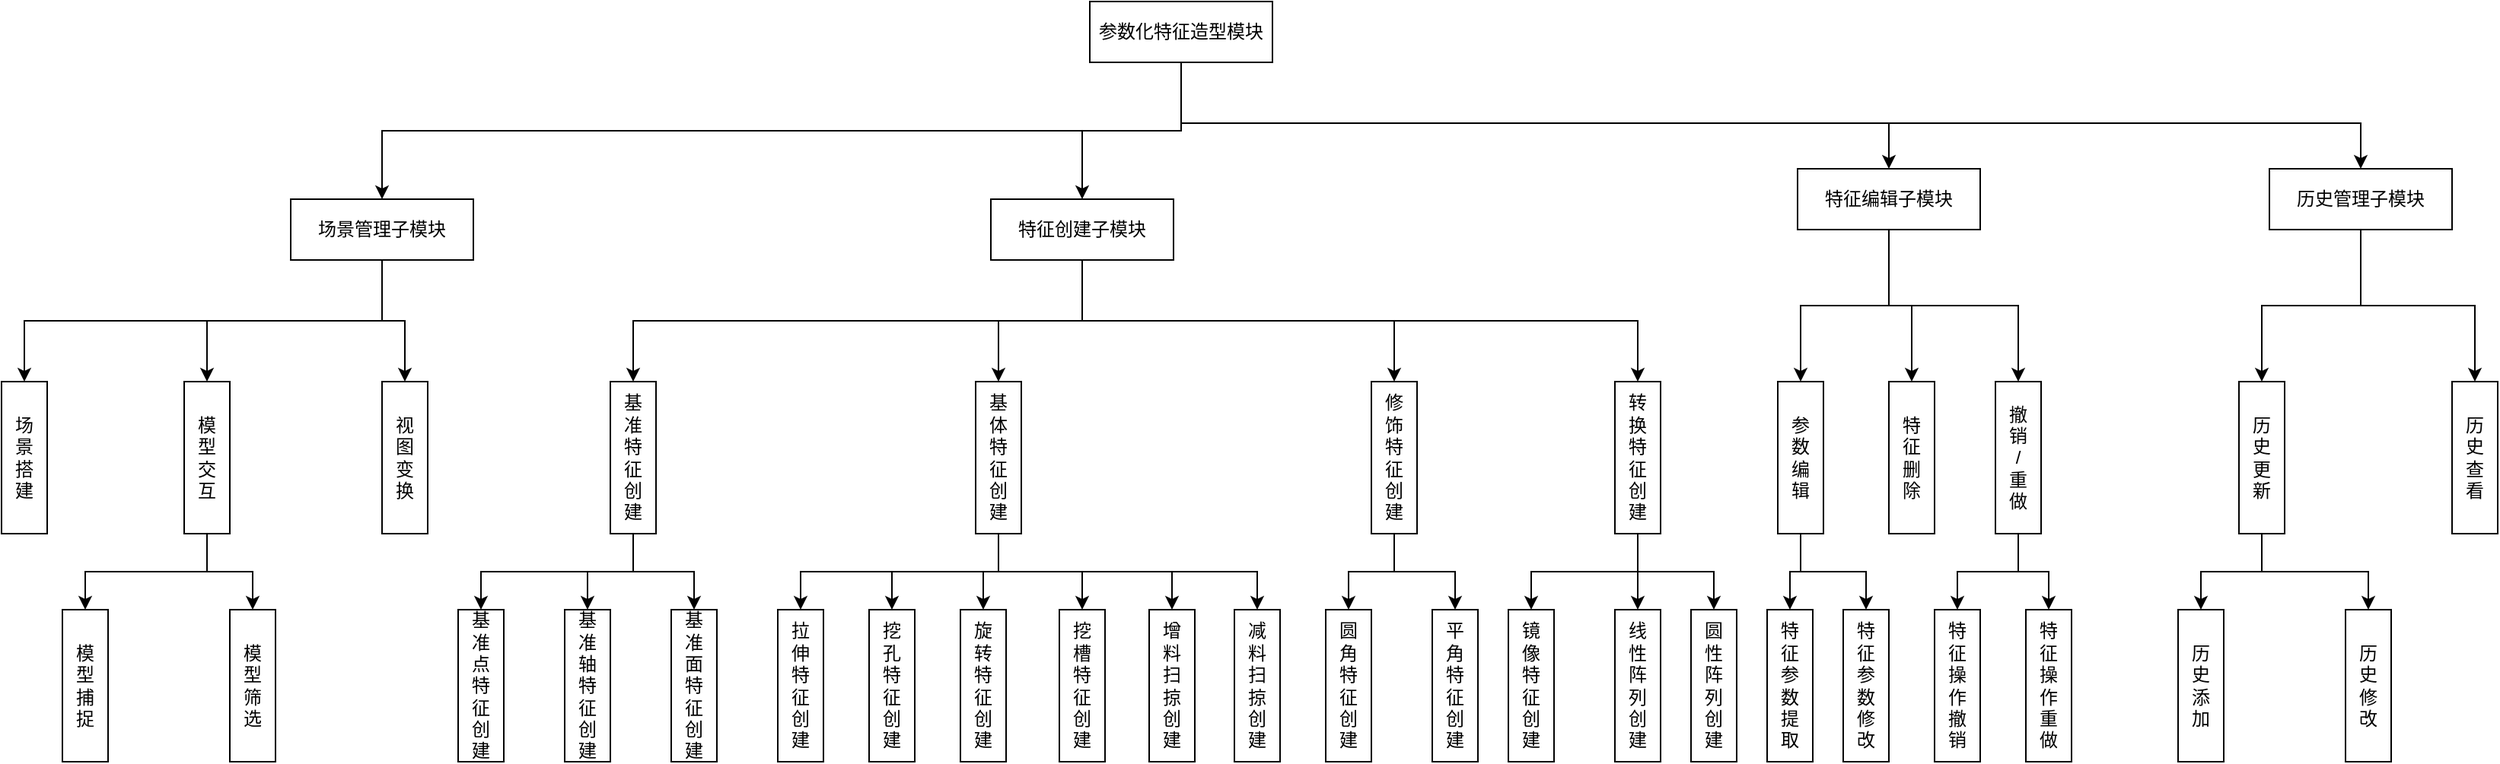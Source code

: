 <mxfile version="21.1.8" type="github">
  <diagram name="第 1 页" id="KuKHvHjNwTbAupqgn_qL">
    <mxGraphModel dx="2670" dy="829" grid="1" gridSize="10" guides="1" tooltips="1" connect="1" arrows="1" fold="1" page="1" pageScale="1" pageWidth="827" pageHeight="1169" math="0" shadow="0">
      <root>
        <mxCell id="0" />
        <mxCell id="1" parent="0" />
        <mxCell id="jY3J1ebLBUYD6axS380D-57" style="edgeStyle=orthogonalEdgeStyle;rounded=0;orthogonalLoop=1;jettySize=auto;html=1;" edge="1" parent="1" source="jY3J1ebLBUYD6axS380D-1" target="jY3J1ebLBUYD6axS380D-5">
          <mxGeometry relative="1" as="geometry">
            <Array as="points">
              <mxPoint x="435" y="90" />
              <mxPoint x="900" y="90" />
            </Array>
          </mxGeometry>
        </mxCell>
        <mxCell id="jY3J1ebLBUYD6axS380D-1" value="参数化特征造型模块" style="rounded=0;whiteSpace=wrap;html=1;" vertex="1" parent="1">
          <mxGeometry x="375" y="10" width="120" height="40" as="geometry" />
        </mxCell>
        <mxCell id="jY3J1ebLBUYD6axS380D-2" value="场景管理子模块" style="rounded=0;whiteSpace=wrap;html=1;" vertex="1" parent="1">
          <mxGeometry x="-150" y="140" width="120" height="40" as="geometry" />
        </mxCell>
        <mxCell id="jY3J1ebLBUYD6axS380D-3" value="特征创建子模块" style="rounded=0;whiteSpace=wrap;html=1;" vertex="1" parent="1">
          <mxGeometry x="310" y="140" width="120" height="40" as="geometry" />
        </mxCell>
        <mxCell id="jY3J1ebLBUYD6axS380D-4" value="历史管理子模块" style="rounded=0;whiteSpace=wrap;html=1;" vertex="1" parent="1">
          <mxGeometry x="1150" y="120" width="120" height="40" as="geometry" />
        </mxCell>
        <mxCell id="jY3J1ebLBUYD6axS380D-5" value="特征编辑子模块" style="rounded=0;whiteSpace=wrap;html=1;" vertex="1" parent="1">
          <mxGeometry x="840" y="120" width="120" height="40" as="geometry" />
        </mxCell>
        <mxCell id="jY3J1ebLBUYD6axS380D-6" value="场&lt;br&gt;景&lt;br&gt;搭&lt;br&gt;建" style="rounded=0;whiteSpace=wrap;html=1;" vertex="1" parent="1">
          <mxGeometry x="-340" y="260" width="30" height="100" as="geometry" />
        </mxCell>
        <mxCell id="jY3J1ebLBUYD6axS380D-7" value="模&lt;br&gt;型&lt;br&gt;交&lt;br&gt;互" style="rounded=0;whiteSpace=wrap;html=1;" vertex="1" parent="1">
          <mxGeometry x="-220" y="260" width="30" height="100" as="geometry" />
        </mxCell>
        <mxCell id="jY3J1ebLBUYD6axS380D-8" value="视&lt;br&gt;图&lt;br&gt;变&lt;br&gt;换" style="rounded=0;whiteSpace=wrap;html=1;" vertex="1" parent="1">
          <mxGeometry x="-90" y="260" width="30" height="100" as="geometry" />
        </mxCell>
        <mxCell id="jY3J1ebLBUYD6axS380D-9" value="模&lt;br&gt;型&lt;br&gt;捕&lt;br&gt;捉" style="rounded=0;whiteSpace=wrap;html=1;" vertex="1" parent="1">
          <mxGeometry x="-300" y="410" width="30" height="100" as="geometry" />
        </mxCell>
        <mxCell id="jY3J1ebLBUYD6axS380D-10" value="模&lt;br&gt;型&lt;br&gt;筛&lt;br&gt;选" style="rounded=0;whiteSpace=wrap;html=1;" vertex="1" parent="1">
          <mxGeometry x="-190" y="410" width="30" height="100" as="geometry" />
        </mxCell>
        <mxCell id="jY3J1ebLBUYD6axS380D-11" value="基&lt;br&gt;准&lt;br&gt;特&lt;br&gt;征&lt;br&gt;创&lt;br&gt;建" style="rounded=0;whiteSpace=wrap;html=1;" vertex="1" parent="1">
          <mxGeometry x="60" y="260" width="30" height="100" as="geometry" />
        </mxCell>
        <mxCell id="jY3J1ebLBUYD6axS380D-12" value="基&lt;br&gt;体&lt;br&gt;特&lt;br&gt;征&lt;br&gt;创&lt;br&gt;建" style="rounded=0;whiteSpace=wrap;html=1;" vertex="1" parent="1">
          <mxGeometry x="300" y="260" width="30" height="100" as="geometry" />
        </mxCell>
        <mxCell id="jY3J1ebLBUYD6axS380D-13" value="转&lt;br&gt;换&lt;br&gt;特&lt;br&gt;征&lt;br&gt;创&lt;br&gt;建" style="rounded=0;whiteSpace=wrap;html=1;" vertex="1" parent="1">
          <mxGeometry x="720" y="260" width="30" height="100" as="geometry" />
        </mxCell>
        <mxCell id="jY3J1ebLBUYD6axS380D-14" value="修&lt;br&gt;饰&lt;br&gt;特&lt;br&gt;征&lt;br&gt;创&lt;br&gt;建" style="rounded=0;whiteSpace=wrap;html=1;" vertex="1" parent="1">
          <mxGeometry x="560" y="260" width="30" height="100" as="geometry" />
        </mxCell>
        <mxCell id="jY3J1ebLBUYD6axS380D-15" value="基&lt;br&gt;准&lt;br&gt;点&lt;br&gt;特&lt;br&gt;征&lt;br&gt;创&lt;br&gt;建" style="rounded=0;whiteSpace=wrap;html=1;" vertex="1" parent="1">
          <mxGeometry x="-40" y="410" width="30" height="100" as="geometry" />
        </mxCell>
        <mxCell id="jY3J1ebLBUYD6axS380D-16" value="拉&lt;br&gt;伸&lt;br&gt;特&lt;br&gt;征&lt;br&gt;创&lt;br&gt;建" style="rounded=0;whiteSpace=wrap;html=1;" vertex="1" parent="1">
          <mxGeometry x="170" y="410" width="30" height="100" as="geometry" />
        </mxCell>
        <mxCell id="jY3J1ebLBUYD6axS380D-17" value="旋&lt;br&gt;转&lt;br&gt;特&lt;br&gt;征&lt;br&gt;创&lt;br&gt;建" style="rounded=0;whiteSpace=wrap;html=1;" vertex="1" parent="1">
          <mxGeometry x="290" y="410" width="30" height="100" as="geometry" />
        </mxCell>
        <mxCell id="jY3J1ebLBUYD6axS380D-18" value="挖&lt;br&gt;孔&lt;br&gt;特&lt;br&gt;征&lt;br&gt;创&lt;br&gt;建" style="rounded=0;whiteSpace=wrap;html=1;" vertex="1" parent="1">
          <mxGeometry x="230" y="410" width="30" height="100" as="geometry" />
        </mxCell>
        <mxCell id="jY3J1ebLBUYD6axS380D-19" value="挖&lt;br&gt;槽&lt;br&gt;特&lt;br&gt;征&lt;br&gt;创&lt;br&gt;建" style="rounded=0;whiteSpace=wrap;html=1;" vertex="1" parent="1">
          <mxGeometry x="355" y="410" width="30" height="100" as="geometry" />
        </mxCell>
        <mxCell id="jY3J1ebLBUYD6axS380D-20" value="基&lt;br&gt;准&lt;br&gt;轴&lt;br&gt;特&lt;br&gt;征&lt;br&gt;创&lt;br&gt;建" style="rounded=0;whiteSpace=wrap;html=1;" vertex="1" parent="1">
          <mxGeometry x="30" y="410" width="30" height="100" as="geometry" />
        </mxCell>
        <mxCell id="jY3J1ebLBUYD6axS380D-21" value="基&lt;br&gt;准&lt;br&gt;面&lt;br&gt;特&lt;br&gt;征&lt;br&gt;创&lt;br&gt;建" style="rounded=0;whiteSpace=wrap;html=1;" vertex="1" parent="1">
          <mxGeometry x="100" y="410" width="30" height="100" as="geometry" />
        </mxCell>
        <mxCell id="jY3J1ebLBUYD6axS380D-23" value="增&lt;br&gt;料&lt;br&gt;扫&lt;br&gt;掠&lt;br&gt;创&lt;br&gt;建" style="rounded=0;whiteSpace=wrap;html=1;" vertex="1" parent="1">
          <mxGeometry x="414" y="410" width="30" height="100" as="geometry" />
        </mxCell>
        <mxCell id="jY3J1ebLBUYD6axS380D-24" value="减&lt;br&gt;料&lt;br&gt;扫&lt;br&gt;掠&lt;br&gt;创&lt;br&gt;建" style="rounded=0;whiteSpace=wrap;html=1;" vertex="1" parent="1">
          <mxGeometry x="470" y="410" width="30" height="100" as="geometry" />
        </mxCell>
        <mxCell id="jY3J1ebLBUYD6axS380D-25" value="圆&lt;br&gt;角&lt;br&gt;特&lt;br&gt;征&lt;br&gt;创&lt;br&gt;建" style="rounded=0;whiteSpace=wrap;html=1;" vertex="1" parent="1">
          <mxGeometry x="530" y="410" width="30" height="100" as="geometry" />
        </mxCell>
        <mxCell id="jY3J1ebLBUYD6axS380D-26" value="平&lt;br&gt;角&lt;br&gt;特&lt;br&gt;征&lt;br&gt;创&lt;br&gt;建" style="rounded=0;whiteSpace=wrap;html=1;" vertex="1" parent="1">
          <mxGeometry x="600" y="410" width="30" height="100" as="geometry" />
        </mxCell>
        <mxCell id="jY3J1ebLBUYD6axS380D-27" value="镜&lt;br&gt;像&lt;br&gt;特&lt;br&gt;征&lt;br&gt;创&lt;br&gt;建" style="rounded=0;whiteSpace=wrap;html=1;" vertex="1" parent="1">
          <mxGeometry x="650" y="410" width="30" height="100" as="geometry" />
        </mxCell>
        <mxCell id="jY3J1ebLBUYD6axS380D-28" value="线&lt;br&gt;性&lt;br&gt;阵&lt;br&gt;列&lt;br&gt;创&lt;br&gt;建" style="rounded=0;whiteSpace=wrap;html=1;" vertex="1" parent="1">
          <mxGeometry x="720" y="410" width="30" height="100" as="geometry" />
        </mxCell>
        <mxCell id="jY3J1ebLBUYD6axS380D-29" value="圆&lt;br&gt;性&lt;br&gt;阵&lt;br&gt;列&lt;br&gt;创&lt;br&gt;建" style="rounded=0;whiteSpace=wrap;html=1;" vertex="1" parent="1">
          <mxGeometry x="770" y="410" width="30" height="100" as="geometry" />
        </mxCell>
        <mxCell id="jY3J1ebLBUYD6axS380D-30" value="参&lt;br&gt;数&lt;br&gt;编&lt;br&gt;辑" style="rounded=0;whiteSpace=wrap;html=1;" vertex="1" parent="1">
          <mxGeometry x="827" y="260" width="30" height="100" as="geometry" />
        </mxCell>
        <mxCell id="jY3J1ebLBUYD6axS380D-31" value="撤&lt;br&gt;销&lt;br&gt;/&lt;br&gt;重&lt;br&gt;做" style="rounded=0;whiteSpace=wrap;html=1;" vertex="1" parent="1">
          <mxGeometry x="970" y="260" width="30" height="100" as="geometry" />
        </mxCell>
        <mxCell id="jY3J1ebLBUYD6axS380D-32" value="特&lt;br&gt;征&lt;br&gt;参&lt;br&gt;数&lt;br&gt;提&lt;br&gt;取" style="rounded=0;whiteSpace=wrap;html=1;" vertex="1" parent="1">
          <mxGeometry x="820" y="410" width="30" height="100" as="geometry" />
        </mxCell>
        <mxCell id="jY3J1ebLBUYD6axS380D-33" value="特&lt;br&gt;征&lt;br&gt;参&lt;br&gt;数&lt;br&gt;修&lt;br&gt;改" style="rounded=0;whiteSpace=wrap;html=1;" vertex="1" parent="1">
          <mxGeometry x="870" y="410" width="30" height="100" as="geometry" />
        </mxCell>
        <mxCell id="jY3J1ebLBUYD6axS380D-34" value="特&lt;br&gt;征&lt;br&gt;操&lt;br&gt;作&lt;br&gt;重&lt;br&gt;做" style="rounded=0;whiteSpace=wrap;html=1;" vertex="1" parent="1">
          <mxGeometry x="990" y="410" width="30" height="100" as="geometry" />
        </mxCell>
        <mxCell id="jY3J1ebLBUYD6axS380D-35" value="特&lt;br&gt;征&lt;br&gt;操&lt;br&gt;作&lt;br&gt;撤&lt;br&gt;销" style="rounded=0;whiteSpace=wrap;html=1;" vertex="1" parent="1">
          <mxGeometry x="930" y="410" width="30" height="100" as="geometry" />
        </mxCell>
        <mxCell id="jY3J1ebLBUYD6axS380D-36" value="特&lt;br&gt;征&lt;br&gt;删&lt;br&gt;除" style="rounded=0;whiteSpace=wrap;html=1;" vertex="1" parent="1">
          <mxGeometry x="900" y="260" width="30" height="100" as="geometry" />
        </mxCell>
        <mxCell id="jY3J1ebLBUYD6axS380D-37" value="历&lt;br&gt;史&lt;br&gt;更&lt;br&gt;新" style="rounded=0;whiteSpace=wrap;html=1;" vertex="1" parent="1">
          <mxGeometry x="1130" y="260" width="30" height="100" as="geometry" />
        </mxCell>
        <mxCell id="jY3J1ebLBUYD6axS380D-38" value="历&lt;br&gt;史&lt;br&gt;查&lt;br&gt;看" style="rounded=0;whiteSpace=wrap;html=1;" vertex="1" parent="1">
          <mxGeometry x="1270" y="260" width="30" height="100" as="geometry" />
        </mxCell>
        <mxCell id="jY3J1ebLBUYD6axS380D-39" value="历&lt;br&gt;史&lt;br&gt;添&lt;br&gt;加" style="rounded=0;whiteSpace=wrap;html=1;" vertex="1" parent="1">
          <mxGeometry x="1090" y="410" width="30" height="100" as="geometry" />
        </mxCell>
        <mxCell id="jY3J1ebLBUYD6axS380D-40" value="历&lt;br&gt;史&lt;br&gt;修&lt;br&gt;改" style="rounded=0;whiteSpace=wrap;html=1;" vertex="1" parent="1">
          <mxGeometry x="1200" y="410" width="30" height="100" as="geometry" />
        </mxCell>
        <mxCell id="jY3J1ebLBUYD6axS380D-53" value="" style="endArrow=classic;html=1;rounded=0;exitX=0.5;exitY=1;exitDx=0;exitDy=0;entryX=0.5;entryY=0;entryDx=0;entryDy=0;edgeStyle=orthogonalEdgeStyle;" edge="1" parent="1" source="jY3J1ebLBUYD6axS380D-1" target="jY3J1ebLBUYD6axS380D-2">
          <mxGeometry width="50" height="50" relative="1" as="geometry">
            <mxPoint x="150" y="170" as="sourcePoint" />
            <mxPoint x="200" y="120" as="targetPoint" />
          </mxGeometry>
        </mxCell>
        <mxCell id="jY3J1ebLBUYD6axS380D-54" value="" style="endArrow=classic;html=1;rounded=0;exitX=0.5;exitY=1;exitDx=0;exitDy=0;entryX=0.5;entryY=0;entryDx=0;entryDy=0;edgeStyle=orthogonalEdgeStyle;" edge="1" parent="1" source="jY3J1ebLBUYD6axS380D-1" target="jY3J1ebLBUYD6axS380D-3">
          <mxGeometry width="50" height="50" relative="1" as="geometry">
            <mxPoint x="445" y="60" as="sourcePoint" />
            <mxPoint x="-80" y="150" as="targetPoint" />
            <Array as="points">
              <mxPoint x="435" y="95" />
              <mxPoint x="370" y="95" />
            </Array>
          </mxGeometry>
        </mxCell>
        <mxCell id="jY3J1ebLBUYD6axS380D-58" value="" style="endArrow=classic;html=1;rounded=0;edgeStyle=orthogonalEdgeStyle;exitX=0.5;exitY=1;exitDx=0;exitDy=0;" edge="1" parent="1" source="jY3J1ebLBUYD6axS380D-1" target="jY3J1ebLBUYD6axS380D-4">
          <mxGeometry width="50" height="50" relative="1" as="geometry">
            <mxPoint x="440" y="100" as="sourcePoint" />
            <mxPoint x="620" y="180" as="targetPoint" />
            <Array as="points">
              <mxPoint x="435" y="90" />
              <mxPoint x="1210" y="90" />
            </Array>
          </mxGeometry>
        </mxCell>
        <mxCell id="jY3J1ebLBUYD6axS380D-59" value="" style="endArrow=classic;html=1;rounded=0;exitX=0.5;exitY=1;exitDx=0;exitDy=0;entryX=0.5;entryY=0;entryDx=0;entryDy=0;edgeStyle=orthogonalEdgeStyle;" edge="1" parent="1" source="jY3J1ebLBUYD6axS380D-2" target="jY3J1ebLBUYD6axS380D-6">
          <mxGeometry width="50" height="50" relative="1" as="geometry">
            <mxPoint x="475" y="90" as="sourcePoint" />
            <mxPoint x="-50" y="180" as="targetPoint" />
          </mxGeometry>
        </mxCell>
        <mxCell id="jY3J1ebLBUYD6axS380D-60" value="" style="endArrow=classic;html=1;rounded=0;exitX=0.5;exitY=1;exitDx=0;exitDy=0;entryX=0.5;entryY=0;entryDx=0;entryDy=0;edgeStyle=orthogonalEdgeStyle;" edge="1" parent="1" source="jY3J1ebLBUYD6axS380D-2" target="jY3J1ebLBUYD6axS380D-7">
          <mxGeometry width="50" height="50" relative="1" as="geometry">
            <mxPoint x="485" y="100" as="sourcePoint" />
            <mxPoint x="-40" y="190" as="targetPoint" />
          </mxGeometry>
        </mxCell>
        <mxCell id="jY3J1ebLBUYD6axS380D-61" value="" style="endArrow=classic;html=1;rounded=0;exitX=0.5;exitY=1;exitDx=0;exitDy=0;entryX=0.5;entryY=0;entryDx=0;entryDy=0;edgeStyle=orthogonalEdgeStyle;" edge="1" parent="1" source="jY3J1ebLBUYD6axS380D-2" target="jY3J1ebLBUYD6axS380D-8">
          <mxGeometry width="50" height="50" relative="1" as="geometry">
            <mxPoint x="495" y="110" as="sourcePoint" />
            <mxPoint x="-30" y="200" as="targetPoint" />
          </mxGeometry>
        </mxCell>
        <mxCell id="jY3J1ebLBUYD6axS380D-62" value="" style="endArrow=classic;html=1;rounded=0;entryX=0.5;entryY=0;entryDx=0;entryDy=0;edgeStyle=orthogonalEdgeStyle;exitX=0.5;exitY=1;exitDx=0;exitDy=0;" edge="1" parent="1" source="jY3J1ebLBUYD6axS380D-7" target="jY3J1ebLBUYD6axS380D-9">
          <mxGeometry width="50" height="50" relative="1" as="geometry">
            <mxPoint x="-220" y="440" as="sourcePoint" />
            <mxPoint x="-20" y="210" as="targetPoint" />
          </mxGeometry>
        </mxCell>
        <mxCell id="jY3J1ebLBUYD6axS380D-63" value="" style="endArrow=classic;html=1;rounded=0;exitX=0.5;exitY=1;exitDx=0;exitDy=0;entryX=0.5;entryY=0;entryDx=0;entryDy=0;edgeStyle=orthogonalEdgeStyle;" edge="1" parent="1" source="jY3J1ebLBUYD6axS380D-7" target="jY3J1ebLBUYD6axS380D-10">
          <mxGeometry width="50" height="50" relative="1" as="geometry">
            <mxPoint x="515" y="130" as="sourcePoint" />
            <mxPoint x="-10" y="220" as="targetPoint" />
          </mxGeometry>
        </mxCell>
        <mxCell id="jY3J1ebLBUYD6axS380D-64" value="" style="endArrow=classic;html=1;rounded=0;exitX=0.5;exitY=1;exitDx=0;exitDy=0;entryX=0.5;entryY=0;entryDx=0;entryDy=0;edgeStyle=orthogonalEdgeStyle;" edge="1" parent="1" source="jY3J1ebLBUYD6axS380D-3" target="jY3J1ebLBUYD6axS380D-11">
          <mxGeometry width="50" height="50" relative="1" as="geometry">
            <mxPoint x="525" y="140" as="sourcePoint" />
            <mxPoint y="230" as="targetPoint" />
          </mxGeometry>
        </mxCell>
        <mxCell id="jY3J1ebLBUYD6axS380D-65" value="" style="endArrow=classic;html=1;rounded=0;exitX=0.5;exitY=1;exitDx=0;exitDy=0;edgeStyle=orthogonalEdgeStyle;" edge="1" parent="1" source="jY3J1ebLBUYD6axS380D-3" target="jY3J1ebLBUYD6axS380D-12">
          <mxGeometry width="50" height="50" relative="1" as="geometry">
            <mxPoint x="535" y="150" as="sourcePoint" />
            <mxPoint x="10" y="240" as="targetPoint" />
          </mxGeometry>
        </mxCell>
        <mxCell id="jY3J1ebLBUYD6axS380D-66" value="" style="endArrow=classic;html=1;rounded=0;exitX=0.5;exitY=1;exitDx=0;exitDy=0;entryX=0.5;entryY=0;entryDx=0;entryDy=0;edgeStyle=orthogonalEdgeStyle;" edge="1" parent="1" source="jY3J1ebLBUYD6axS380D-3" target="jY3J1ebLBUYD6axS380D-14">
          <mxGeometry width="50" height="50" relative="1" as="geometry">
            <mxPoint x="545" y="160" as="sourcePoint" />
            <mxPoint x="20" y="250" as="targetPoint" />
          </mxGeometry>
        </mxCell>
        <mxCell id="jY3J1ebLBUYD6axS380D-67" value="" style="endArrow=classic;html=1;rounded=0;exitX=0.5;exitY=1;exitDx=0;exitDy=0;entryX=0.5;entryY=0;entryDx=0;entryDy=0;edgeStyle=orthogonalEdgeStyle;" edge="1" parent="1" source="jY3J1ebLBUYD6axS380D-3" target="jY3J1ebLBUYD6axS380D-13">
          <mxGeometry width="50" height="50" relative="1" as="geometry">
            <mxPoint x="555" y="170" as="sourcePoint" />
            <mxPoint x="30" y="260" as="targetPoint" />
          </mxGeometry>
        </mxCell>
        <mxCell id="jY3J1ebLBUYD6axS380D-68" value="" style="endArrow=classic;html=1;rounded=0;exitX=0.5;exitY=1;exitDx=0;exitDy=0;entryX=0.5;entryY=0;entryDx=0;entryDy=0;edgeStyle=orthogonalEdgeStyle;" edge="1" parent="1" source="jY3J1ebLBUYD6axS380D-11" target="jY3J1ebLBUYD6axS380D-15">
          <mxGeometry width="50" height="50" relative="1" as="geometry">
            <mxPoint x="565" y="180" as="sourcePoint" />
            <mxPoint x="40" y="270" as="targetPoint" />
          </mxGeometry>
        </mxCell>
        <mxCell id="jY3J1ebLBUYD6axS380D-69" value="" style="endArrow=classic;html=1;rounded=0;exitX=0.5;exitY=1;exitDx=0;exitDy=0;entryX=0.5;entryY=0;entryDx=0;entryDy=0;edgeStyle=orthogonalEdgeStyle;" edge="1" parent="1" source="jY3J1ebLBUYD6axS380D-11" target="jY3J1ebLBUYD6axS380D-20">
          <mxGeometry width="50" height="50" relative="1" as="geometry">
            <mxPoint x="575" y="190" as="sourcePoint" />
            <mxPoint x="50" y="280" as="targetPoint" />
          </mxGeometry>
        </mxCell>
        <mxCell id="jY3J1ebLBUYD6axS380D-70" value="" style="endArrow=classic;html=1;rounded=0;exitX=0.5;exitY=1;exitDx=0;exitDy=0;entryX=0.5;entryY=0;entryDx=0;entryDy=0;edgeStyle=orthogonalEdgeStyle;" edge="1" parent="1" source="jY3J1ebLBUYD6axS380D-11" target="jY3J1ebLBUYD6axS380D-21">
          <mxGeometry width="50" height="50" relative="1" as="geometry">
            <mxPoint x="585" y="200" as="sourcePoint" />
            <mxPoint x="60" y="290" as="targetPoint" />
          </mxGeometry>
        </mxCell>
        <mxCell id="jY3J1ebLBUYD6axS380D-71" value="" style="endArrow=classic;html=1;rounded=0;exitX=0.5;exitY=1;exitDx=0;exitDy=0;entryX=0.5;entryY=0;entryDx=0;entryDy=0;edgeStyle=orthogonalEdgeStyle;" edge="1" parent="1" source="jY3J1ebLBUYD6axS380D-12" target="jY3J1ebLBUYD6axS380D-16">
          <mxGeometry width="50" height="50" relative="1" as="geometry">
            <mxPoint x="595" y="210" as="sourcePoint" />
            <mxPoint x="70" y="300" as="targetPoint" />
          </mxGeometry>
        </mxCell>
        <mxCell id="jY3J1ebLBUYD6axS380D-73" value="" style="endArrow=classic;html=1;rounded=0;exitX=0.5;exitY=1;exitDx=0;exitDy=0;edgeStyle=orthogonalEdgeStyle;" edge="1" parent="1" source="jY3J1ebLBUYD6axS380D-12" target="jY3J1ebLBUYD6axS380D-18">
          <mxGeometry width="50" height="50" relative="1" as="geometry">
            <mxPoint x="615" y="230" as="sourcePoint" />
            <mxPoint x="90" y="320" as="targetPoint" />
          </mxGeometry>
        </mxCell>
        <mxCell id="jY3J1ebLBUYD6axS380D-74" value="" style="endArrow=classic;html=1;rounded=0;exitX=0.5;exitY=1;exitDx=0;exitDy=0;edgeStyle=orthogonalEdgeStyle;" edge="1" parent="1" source="jY3J1ebLBUYD6axS380D-12" target="jY3J1ebLBUYD6axS380D-17">
          <mxGeometry width="50" height="50" relative="1" as="geometry">
            <mxPoint x="625" y="240" as="sourcePoint" />
            <mxPoint x="100" y="330" as="targetPoint" />
          </mxGeometry>
        </mxCell>
        <mxCell id="jY3J1ebLBUYD6axS380D-75" value="" style="endArrow=classic;html=1;rounded=0;exitX=0.5;exitY=1;exitDx=0;exitDy=0;entryX=0.5;entryY=0;entryDx=0;entryDy=0;edgeStyle=orthogonalEdgeStyle;" edge="1" parent="1" source="jY3J1ebLBUYD6axS380D-12" target="jY3J1ebLBUYD6axS380D-19">
          <mxGeometry width="50" height="50" relative="1" as="geometry">
            <mxPoint x="635" y="250" as="sourcePoint" />
            <mxPoint x="110" y="340" as="targetPoint" />
          </mxGeometry>
        </mxCell>
        <mxCell id="jY3J1ebLBUYD6axS380D-76" value="" style="endArrow=classic;html=1;rounded=0;exitX=0.5;exitY=1;exitDx=0;exitDy=0;entryX=0.5;entryY=0;entryDx=0;entryDy=0;edgeStyle=orthogonalEdgeStyle;" edge="1" parent="1" source="jY3J1ebLBUYD6axS380D-12" target="jY3J1ebLBUYD6axS380D-23">
          <mxGeometry width="50" height="50" relative="1" as="geometry">
            <mxPoint x="645" y="260" as="sourcePoint" />
            <mxPoint x="120" y="350" as="targetPoint" />
          </mxGeometry>
        </mxCell>
        <mxCell id="jY3J1ebLBUYD6axS380D-77" value="" style="endArrow=classic;html=1;rounded=0;exitX=0.5;exitY=1;exitDx=0;exitDy=0;entryX=0.5;entryY=0;entryDx=0;entryDy=0;edgeStyle=orthogonalEdgeStyle;" edge="1" parent="1" source="jY3J1ebLBUYD6axS380D-12" target="jY3J1ebLBUYD6axS380D-24">
          <mxGeometry width="50" height="50" relative="1" as="geometry">
            <mxPoint x="655" y="270" as="sourcePoint" />
            <mxPoint x="130" y="360" as="targetPoint" />
          </mxGeometry>
        </mxCell>
        <mxCell id="jY3J1ebLBUYD6axS380D-78" value="" style="endArrow=classic;html=1;rounded=0;exitX=0.5;exitY=1;exitDx=0;exitDy=0;entryX=0.5;entryY=0;entryDx=0;entryDy=0;edgeStyle=orthogonalEdgeStyle;" edge="1" parent="1" source="jY3J1ebLBUYD6axS380D-14" target="jY3J1ebLBUYD6axS380D-25">
          <mxGeometry width="50" height="50" relative="1" as="geometry">
            <mxPoint x="665" y="280" as="sourcePoint" />
            <mxPoint x="140" y="370" as="targetPoint" />
          </mxGeometry>
        </mxCell>
        <mxCell id="jY3J1ebLBUYD6axS380D-79" value="" style="endArrow=classic;html=1;rounded=0;exitX=0.5;exitY=1;exitDx=0;exitDy=0;entryX=0.5;entryY=0;entryDx=0;entryDy=0;edgeStyle=orthogonalEdgeStyle;" edge="1" parent="1" source="jY3J1ebLBUYD6axS380D-14" target="jY3J1ebLBUYD6axS380D-26">
          <mxGeometry width="50" height="50" relative="1" as="geometry">
            <mxPoint x="675" y="290" as="sourcePoint" />
            <mxPoint x="150" y="380" as="targetPoint" />
          </mxGeometry>
        </mxCell>
        <mxCell id="jY3J1ebLBUYD6axS380D-80" value="" style="endArrow=classic;html=1;rounded=0;exitX=0.5;exitY=1;exitDx=0;exitDy=0;edgeStyle=orthogonalEdgeStyle;" edge="1" parent="1" source="jY3J1ebLBUYD6axS380D-13" target="jY3J1ebLBUYD6axS380D-27">
          <mxGeometry width="50" height="50" relative="1" as="geometry">
            <mxPoint x="685" y="300" as="sourcePoint" />
            <mxPoint x="160" y="390" as="targetPoint" />
          </mxGeometry>
        </mxCell>
        <mxCell id="jY3J1ebLBUYD6axS380D-81" value="" style="endArrow=classic;html=1;rounded=0;exitX=0.5;exitY=1;exitDx=0;exitDy=0;edgeStyle=orthogonalEdgeStyle;" edge="1" parent="1" source="jY3J1ebLBUYD6axS380D-13" target="jY3J1ebLBUYD6axS380D-28">
          <mxGeometry width="50" height="50" relative="1" as="geometry">
            <mxPoint x="695" y="310" as="sourcePoint" />
            <mxPoint x="170" y="400" as="targetPoint" />
          </mxGeometry>
        </mxCell>
        <mxCell id="jY3J1ebLBUYD6axS380D-82" value="" style="endArrow=classic;html=1;rounded=0;exitX=0.5;exitY=1;exitDx=0;exitDy=0;edgeStyle=orthogonalEdgeStyle;" edge="1" parent="1" source="jY3J1ebLBUYD6axS380D-13" target="jY3J1ebLBUYD6axS380D-29">
          <mxGeometry width="50" height="50" relative="1" as="geometry">
            <mxPoint x="705" y="320" as="sourcePoint" />
            <mxPoint x="180" y="410" as="targetPoint" />
          </mxGeometry>
        </mxCell>
        <mxCell id="jY3J1ebLBUYD6axS380D-83" value="" style="endArrow=classic;html=1;rounded=0;exitX=0.5;exitY=1;exitDx=0;exitDy=0;entryX=0.5;entryY=0;entryDx=0;entryDy=0;edgeStyle=orthogonalEdgeStyle;" edge="1" parent="1" source="jY3J1ebLBUYD6axS380D-5" target="jY3J1ebLBUYD6axS380D-30">
          <mxGeometry width="50" height="50" relative="1" as="geometry">
            <mxPoint x="715" y="330" as="sourcePoint" />
            <mxPoint x="190" y="420" as="targetPoint" />
          </mxGeometry>
        </mxCell>
        <mxCell id="jY3J1ebLBUYD6axS380D-84" value="" style="endArrow=classic;html=1;rounded=0;exitX=0.5;exitY=1;exitDx=0;exitDy=0;entryX=0.5;entryY=0;entryDx=0;entryDy=0;edgeStyle=orthogonalEdgeStyle;" edge="1" parent="1" source="jY3J1ebLBUYD6axS380D-5" target="jY3J1ebLBUYD6axS380D-36">
          <mxGeometry width="50" height="50" relative="1" as="geometry">
            <mxPoint x="725" y="340" as="sourcePoint" />
            <mxPoint x="200" y="430" as="targetPoint" />
          </mxGeometry>
        </mxCell>
        <mxCell id="jY3J1ebLBUYD6axS380D-85" value="" style="endArrow=classic;html=1;rounded=0;exitX=0.5;exitY=1;exitDx=0;exitDy=0;entryX=0.5;entryY=0;entryDx=0;entryDy=0;edgeStyle=orthogonalEdgeStyle;" edge="1" parent="1" source="jY3J1ebLBUYD6axS380D-5" target="jY3J1ebLBUYD6axS380D-31">
          <mxGeometry width="50" height="50" relative="1" as="geometry">
            <mxPoint x="735" y="350" as="sourcePoint" />
            <mxPoint x="210" y="440" as="targetPoint" />
          </mxGeometry>
        </mxCell>
        <mxCell id="jY3J1ebLBUYD6axS380D-86" value="" style="endArrow=classic;html=1;rounded=0;exitX=0.5;exitY=1;exitDx=0;exitDy=0;edgeStyle=orthogonalEdgeStyle;" edge="1" parent="1" source="jY3J1ebLBUYD6axS380D-4" target="jY3J1ebLBUYD6axS380D-37">
          <mxGeometry width="50" height="50" relative="1" as="geometry">
            <mxPoint x="745" y="360" as="sourcePoint" />
            <mxPoint x="220" y="450" as="targetPoint" />
          </mxGeometry>
        </mxCell>
        <mxCell id="jY3J1ebLBUYD6axS380D-89" value="" style="endArrow=classic;html=1;rounded=0;exitX=0.5;exitY=1;exitDx=0;exitDy=0;edgeStyle=orthogonalEdgeStyle;" edge="1" parent="1" source="jY3J1ebLBUYD6axS380D-4" target="jY3J1ebLBUYD6axS380D-38">
          <mxGeometry width="50" height="50" relative="1" as="geometry">
            <mxPoint x="755" y="370" as="sourcePoint" />
            <mxPoint x="230" y="460" as="targetPoint" />
          </mxGeometry>
        </mxCell>
        <mxCell id="jY3J1ebLBUYD6axS380D-90" value="" style="endArrow=classic;html=1;rounded=0;exitX=0.5;exitY=1;exitDx=0;exitDy=0;edgeStyle=orthogonalEdgeStyle;" edge="1" parent="1" source="jY3J1ebLBUYD6axS380D-37" target="jY3J1ebLBUYD6axS380D-39">
          <mxGeometry width="50" height="50" relative="1" as="geometry">
            <mxPoint x="765" y="380" as="sourcePoint" />
            <mxPoint x="240" y="470" as="targetPoint" />
          </mxGeometry>
        </mxCell>
        <mxCell id="jY3J1ebLBUYD6axS380D-91" value="" style="endArrow=classic;html=1;rounded=0;exitX=0.5;exitY=1;exitDx=0;exitDy=0;edgeStyle=orthogonalEdgeStyle;" edge="1" parent="1" source="jY3J1ebLBUYD6axS380D-37" target="jY3J1ebLBUYD6axS380D-40">
          <mxGeometry width="50" height="50" relative="1" as="geometry">
            <mxPoint x="1155" y="370" as="sourcePoint" />
            <mxPoint x="1115" y="420" as="targetPoint" />
          </mxGeometry>
        </mxCell>
        <mxCell id="jY3J1ebLBUYD6axS380D-92" value="" style="endArrow=classic;html=1;rounded=0;exitX=0.5;exitY=1;exitDx=0;exitDy=0;edgeStyle=orthogonalEdgeStyle;entryX=0.5;entryY=0;entryDx=0;entryDy=0;" edge="1" parent="1" source="jY3J1ebLBUYD6axS380D-30" target="jY3J1ebLBUYD6axS380D-32">
          <mxGeometry width="50" height="50" relative="1" as="geometry">
            <mxPoint x="1165" y="380" as="sourcePoint" />
            <mxPoint x="1125" y="430" as="targetPoint" />
          </mxGeometry>
        </mxCell>
        <mxCell id="jY3J1ebLBUYD6axS380D-93" value="" style="endArrow=classic;html=1;rounded=0;exitX=0.5;exitY=1;exitDx=0;exitDy=0;edgeStyle=orthogonalEdgeStyle;entryX=0.5;entryY=0;entryDx=0;entryDy=0;" edge="1" parent="1" source="jY3J1ebLBUYD6axS380D-30" target="jY3J1ebLBUYD6axS380D-33">
          <mxGeometry width="50" height="50" relative="1" as="geometry">
            <mxPoint x="852" y="370" as="sourcePoint" />
            <mxPoint x="845" y="420" as="targetPoint" />
          </mxGeometry>
        </mxCell>
        <mxCell id="jY3J1ebLBUYD6axS380D-94" value="" style="endArrow=classic;html=1;rounded=0;exitX=0.5;exitY=1;exitDx=0;exitDy=0;edgeStyle=orthogonalEdgeStyle;" edge="1" parent="1" source="jY3J1ebLBUYD6axS380D-31" target="jY3J1ebLBUYD6axS380D-35">
          <mxGeometry width="50" height="50" relative="1" as="geometry">
            <mxPoint x="862" y="380" as="sourcePoint" />
            <mxPoint x="855" y="430" as="targetPoint" />
          </mxGeometry>
        </mxCell>
        <mxCell id="jY3J1ebLBUYD6axS380D-95" value="" style="endArrow=classic;html=1;rounded=0;exitX=0.5;exitY=1;exitDx=0;exitDy=0;edgeStyle=orthogonalEdgeStyle;" edge="1" parent="1" source="jY3J1ebLBUYD6axS380D-31" target="jY3J1ebLBUYD6axS380D-34">
          <mxGeometry width="50" height="50" relative="1" as="geometry">
            <mxPoint x="872" y="390" as="sourcePoint" />
            <mxPoint x="865" y="440" as="targetPoint" />
          </mxGeometry>
        </mxCell>
      </root>
    </mxGraphModel>
  </diagram>
</mxfile>

